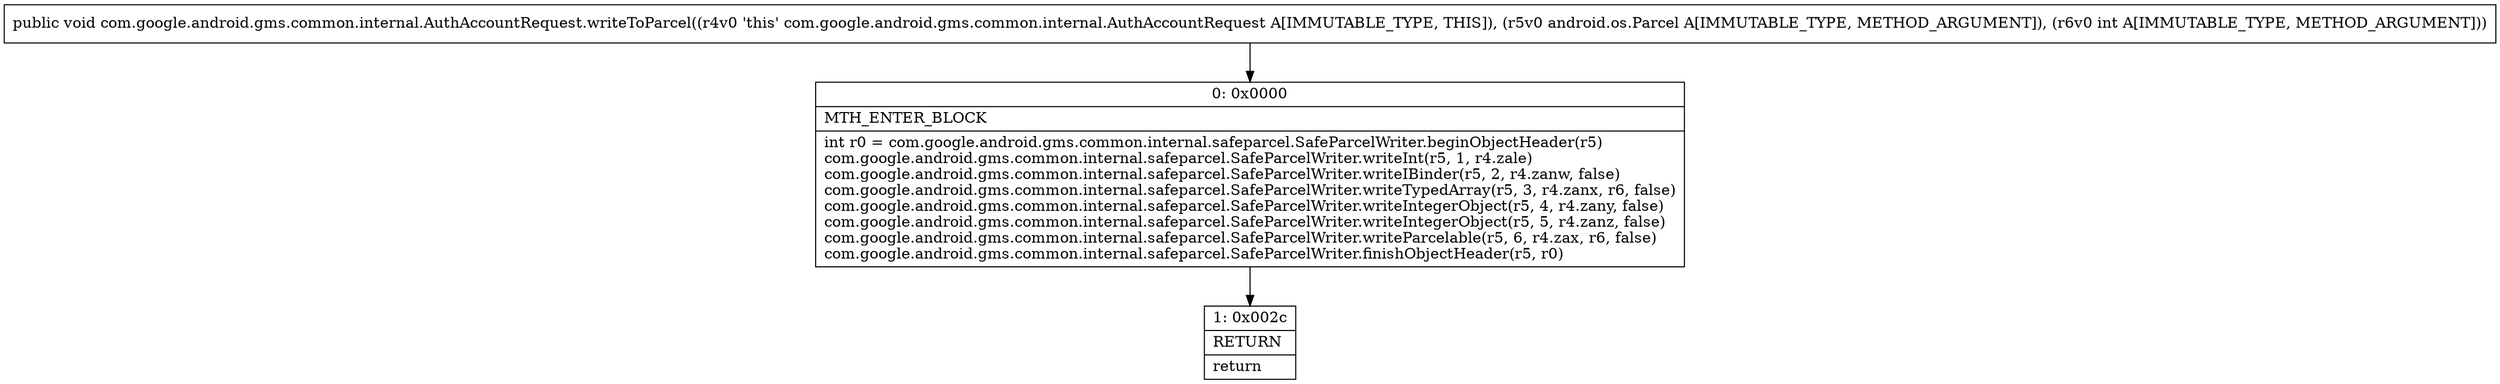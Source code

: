 digraph "CFG forcom.google.android.gms.common.internal.AuthAccountRequest.writeToParcel(Landroid\/os\/Parcel;I)V" {
Node_0 [shape=record,label="{0\:\ 0x0000|MTH_ENTER_BLOCK\l|int r0 = com.google.android.gms.common.internal.safeparcel.SafeParcelWriter.beginObjectHeader(r5)\lcom.google.android.gms.common.internal.safeparcel.SafeParcelWriter.writeInt(r5, 1, r4.zale)\lcom.google.android.gms.common.internal.safeparcel.SafeParcelWriter.writeIBinder(r5, 2, r4.zanw, false)\lcom.google.android.gms.common.internal.safeparcel.SafeParcelWriter.writeTypedArray(r5, 3, r4.zanx, r6, false)\lcom.google.android.gms.common.internal.safeparcel.SafeParcelWriter.writeIntegerObject(r5, 4, r4.zany, false)\lcom.google.android.gms.common.internal.safeparcel.SafeParcelWriter.writeIntegerObject(r5, 5, r4.zanz, false)\lcom.google.android.gms.common.internal.safeparcel.SafeParcelWriter.writeParcelable(r5, 6, r4.zax, r6, false)\lcom.google.android.gms.common.internal.safeparcel.SafeParcelWriter.finishObjectHeader(r5, r0)\l}"];
Node_1 [shape=record,label="{1\:\ 0x002c|RETURN\l|return\l}"];
MethodNode[shape=record,label="{public void com.google.android.gms.common.internal.AuthAccountRequest.writeToParcel((r4v0 'this' com.google.android.gms.common.internal.AuthAccountRequest A[IMMUTABLE_TYPE, THIS]), (r5v0 android.os.Parcel A[IMMUTABLE_TYPE, METHOD_ARGUMENT]), (r6v0 int A[IMMUTABLE_TYPE, METHOD_ARGUMENT])) }"];
MethodNode -> Node_0;
Node_0 -> Node_1;
}

